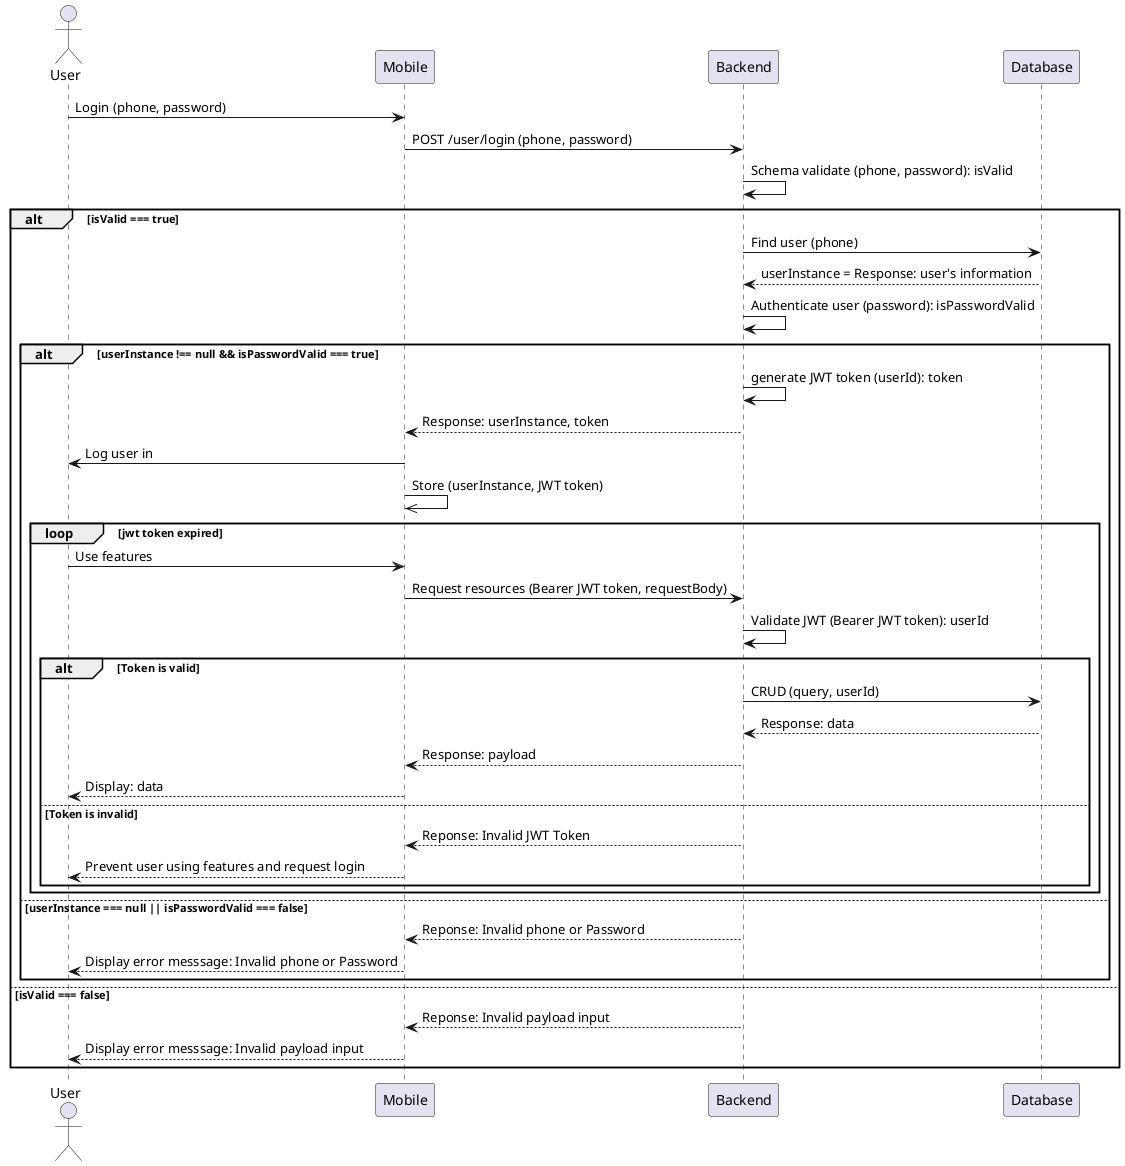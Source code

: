 @startuml
actor User
User -> Mobile: Login (phone, password)
Mobile -> Backend: POST /user/login (phone, password)
Backend -> Backend: Schema validate (phone, password): isValid

alt isValid === true
  Backend -> Database: Find user (phone)
  Database --> Backend: userInstance = Response: user's information
  Backend -> Backend: Authenticate user (password): isPasswordValid

  alt userInstance !== null && isPasswordValid === true
    Backend -> Backend: generate JWT token (userId): token
    Backend --> Mobile: Response: userInstance, token
    Mobile -> User: Log user in
    Mobile ->> Mobile: Store (userInstance, JWT token)

    loop jwt token expired
      User -> Mobile: Use features
      Mobile -> Backend: Request resources (Bearer JWT token, requestBody)
      Backend -> Backend: Validate JWT (Bearer JWT token): userId

      alt Token is valid
        Backend -> Database: CRUD (query, userId)
        Database --> Backend: Response: data
        Backend --> Mobile: Response: payload
        Mobile --> User: Display: data
      else Token is invalid
        Backend --> Mobile: Reponse: Invalid JWT Token
        Mobile --> User: Prevent user using features and request login
      end
    end

  else userInstance === null || isPasswordValid === false
    Backend --> Mobile: Reponse: Invalid phone or Password
    Mobile --> User: Display error messsage: Invalid phone or Password
  end

else isValid === false
  Backend --> Mobile: Reponse: Invalid payload input
  Mobile --> User: Display error messsage: Invalid payload input
end
@enduml